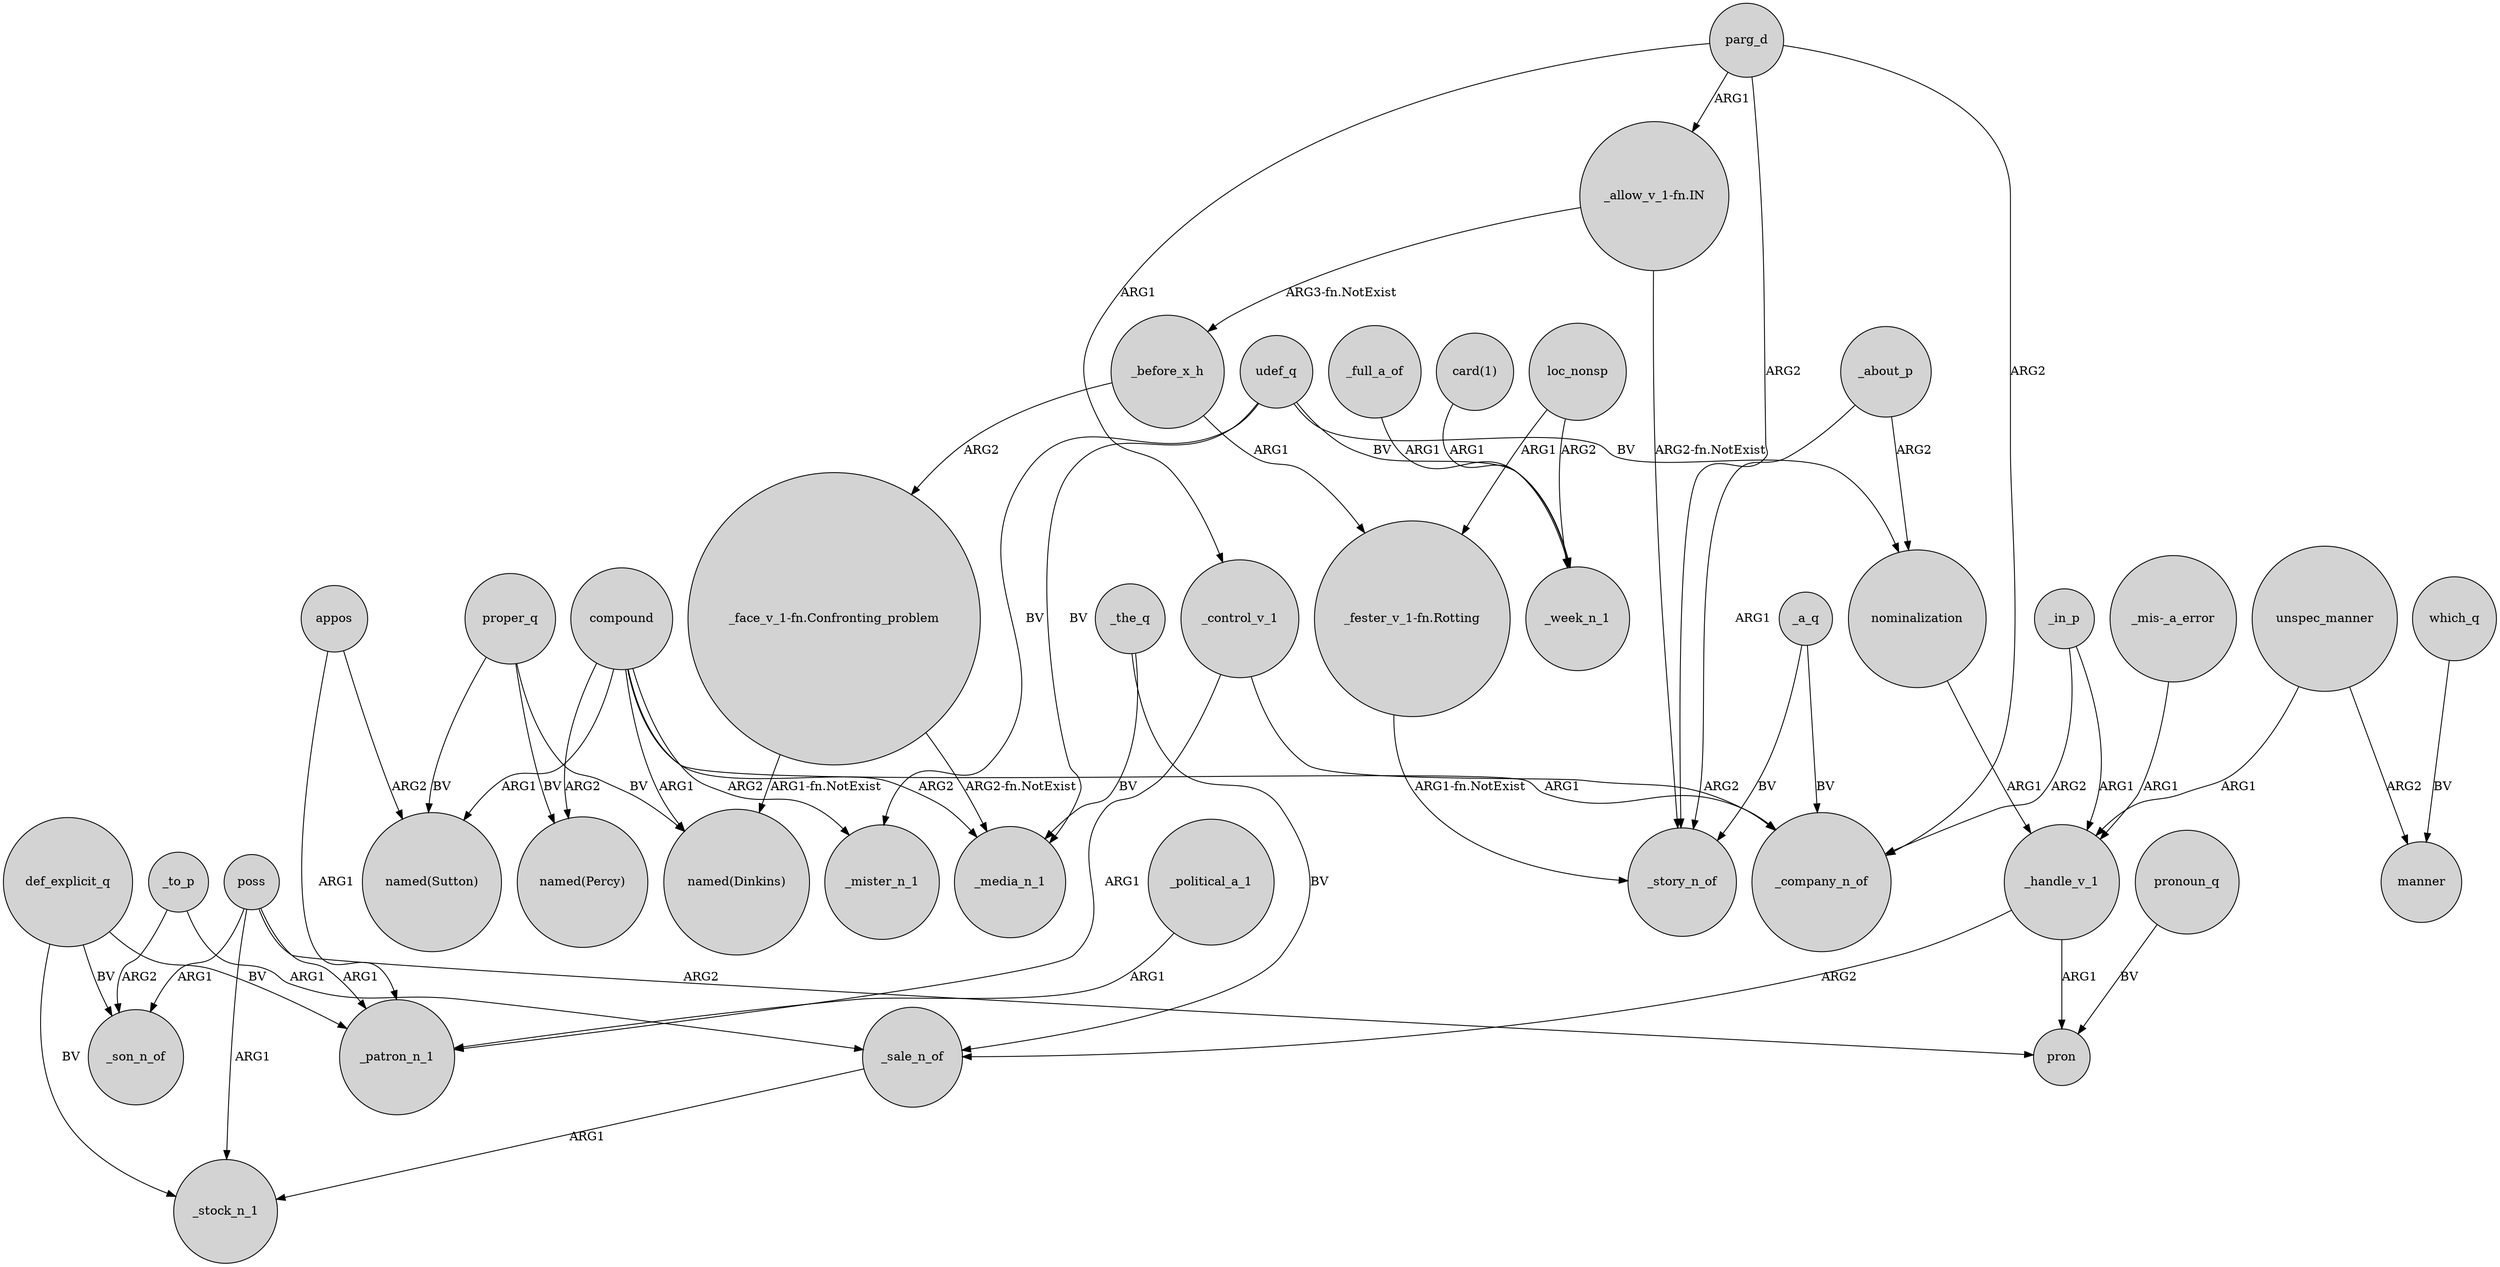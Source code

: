 digraph {
	node [shape=circle style=filled]
	_handle_v_1 -> _sale_n_of [label=ARG2]
	poss -> _son_n_of [label=ARG1]
	proper_q -> "named(Dinkins)" [label=BV]
	unspec_manner -> _handle_v_1 [label=ARG1]
	_about_p -> _story_n_of [label=ARG1]
	poss -> pron [label=ARG2]
	_sale_n_of -> _stock_n_1 [label=ARG1]
	parg_d -> _story_n_of [label=ARG2]
	_about_p -> nominalization [label=ARG2]
	appos -> "named(Sutton)" [label=ARG2]
	compound -> _mister_n_1 [label=ARG2]
	poss -> _stock_n_1 [label=ARG1]
	_to_p -> _son_n_of [label=ARG2]
	udef_q -> _mister_n_1 [label=BV]
	_political_a_1 -> _patron_n_1 [label=ARG1]
	udef_q -> _media_n_1 [label=BV]
	parg_d -> _control_v_1 [label=ARG1]
	_a_q -> _story_n_of [label=BV]
	_control_v_1 -> _company_n_of [label=ARG2]
	nominalization -> _handle_v_1 [label=ARG1]
	which_q -> manner [label=BV]
	_to_p -> _sale_n_of [label=ARG1]
	def_explicit_q -> _stock_n_1 [label=BV]
	_handle_v_1 -> pron [label=ARG1]
	_before_x_h -> "_fester_v_1-fn.Rotting" [label=ARG1]
	"_mis-_a_error" -> _handle_v_1 [label=ARG1]
	compound -> "named(Dinkins)" [label=ARG1]
	compound -> _company_n_of [label=ARG1]
	pronoun_q -> pron [label=BV]
	_in_p -> _company_n_of [label=ARG2]
	compound -> _media_n_1 [label=ARG2]
	appos -> _patron_n_1 [label=ARG1]
	proper_q -> "named(Sutton)" [label=BV]
	compound -> "named(Percy)" [label=ARG2]
	loc_nonsp -> _week_n_1 [label=ARG2]
	_the_q -> _sale_n_of [label=BV]
	"_fester_v_1-fn.Rotting" -> _story_n_of [label="ARG1-fn.NotExist"]
	"_allow_v_1-fn.IN" -> _before_x_h [label="ARG3-fn.NotExist"]
	udef_q -> _week_n_1 [label=BV]
	_in_p -> _handle_v_1 [label=ARG1]
	parg_d -> _company_n_of [label=ARG2]
	loc_nonsp -> "_fester_v_1-fn.Rotting" [label=ARG1]
	udef_q -> nominalization [label=BV]
	_a_q -> _company_n_of [label=BV]
	proper_q -> "named(Percy)" [label=BV]
	_control_v_1 -> _patron_n_1 [label=ARG1]
	"_face_v_1-fn.Confronting_problem" -> _media_n_1 [label="ARG2-fn.NotExist"]
	"_face_v_1-fn.Confronting_problem" -> "named(Dinkins)" [label="ARG1-fn.NotExist"]
	def_explicit_q -> _son_n_of [label=BV]
	"_allow_v_1-fn.IN" -> _story_n_of [label="ARG2-fn.NotExist"]
	def_explicit_q -> _patron_n_1 [label=BV]
	parg_d -> "_allow_v_1-fn.IN" [label=ARG1]
	poss -> _patron_n_1 [label=ARG1]
	"card(1)" -> _week_n_1 [label=ARG1]
	unspec_manner -> manner [label=ARG2]
	_full_a_of -> _week_n_1 [label=ARG1]
	compound -> "named(Sutton)" [label=ARG1]
	_before_x_h -> "_face_v_1-fn.Confronting_problem" [label=ARG2]
	_the_q -> _media_n_1 [label=BV]
}
